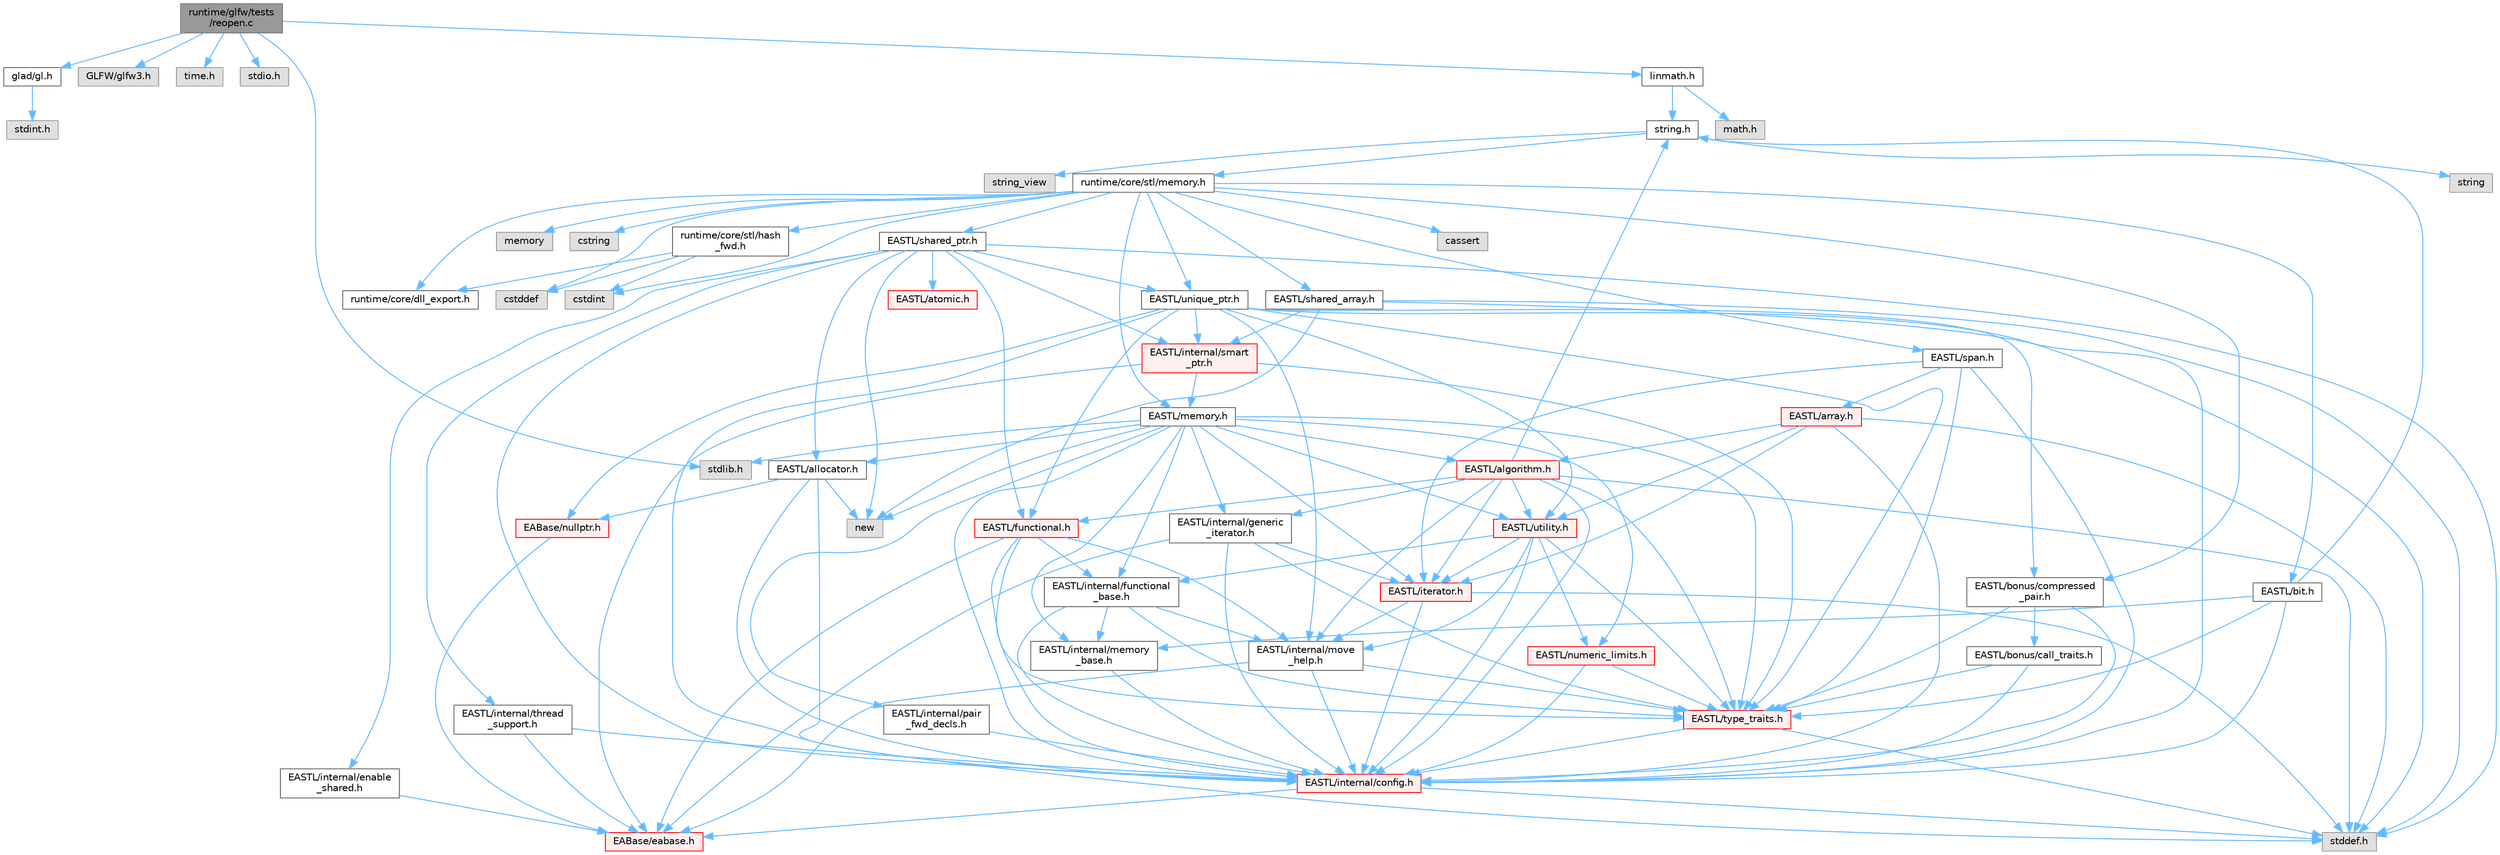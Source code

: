 digraph "runtime/glfw/tests/reopen.c"
{
 // LATEX_PDF_SIZE
  bgcolor="transparent";
  edge [fontname=Helvetica,fontsize=10,labelfontname=Helvetica,labelfontsize=10];
  node [fontname=Helvetica,fontsize=10,shape=box,height=0.2,width=0.4];
  Node1 [id="Node000001",label="runtime/glfw/tests\l/reopen.c",height=0.2,width=0.4,color="gray40", fillcolor="grey60", style="filled", fontcolor="black",tooltip=" "];
  Node1 -> Node2 [id="edge1_Node000001_Node000002",color="steelblue1",style="solid",tooltip=" "];
  Node2 [id="Node000002",label="glad/gl.h",height=0.2,width=0.4,color="grey40", fillcolor="white", style="filled",URL="$gl_8h.html",tooltip=" "];
  Node2 -> Node3 [id="edge2_Node000002_Node000003",color="steelblue1",style="solid",tooltip=" "];
  Node3 [id="Node000003",label="stdint.h",height=0.2,width=0.4,color="grey60", fillcolor="#E0E0E0", style="filled",tooltip=" "];
  Node1 -> Node4 [id="edge3_Node000001_Node000004",color="steelblue1",style="solid",tooltip=" "];
  Node4 [id="Node000004",label="GLFW/glfw3.h",height=0.2,width=0.4,color="grey60", fillcolor="#E0E0E0", style="filled",tooltip=" "];
  Node1 -> Node5 [id="edge4_Node000001_Node000005",color="steelblue1",style="solid",tooltip=" "];
  Node5 [id="Node000005",label="time.h",height=0.2,width=0.4,color="grey60", fillcolor="#E0E0E0", style="filled",tooltip=" "];
  Node1 -> Node6 [id="edge5_Node000001_Node000006",color="steelblue1",style="solid",tooltip=" "];
  Node6 [id="Node000006",label="stdio.h",height=0.2,width=0.4,color="grey60", fillcolor="#E0E0E0", style="filled",tooltip=" "];
  Node1 -> Node7 [id="edge6_Node000001_Node000007",color="steelblue1",style="solid",tooltip=" "];
  Node7 [id="Node000007",label="stdlib.h",height=0.2,width=0.4,color="grey60", fillcolor="#E0E0E0", style="filled",tooltip=" "];
  Node1 -> Node8 [id="edge7_Node000001_Node000008",color="steelblue1",style="solid",tooltip=" "];
  Node8 [id="Node000008",label="linmath.h",height=0.2,width=0.4,color="grey40", fillcolor="white", style="filled",URL="$linmath_8h.html",tooltip=" "];
  Node8 -> Node9 [id="edge8_Node000008_Node000009",color="steelblue1",style="solid",tooltip=" "];
  Node9 [id="Node000009",label="string.h",height=0.2,width=0.4,color="grey40", fillcolor="white", style="filled",URL="$string_8h.html",tooltip=" "];
  Node9 -> Node10 [id="edge9_Node000009_Node000010",color="steelblue1",style="solid",tooltip=" "];
  Node10 [id="Node000010",label="string",height=0.2,width=0.4,color="grey60", fillcolor="#E0E0E0", style="filled",tooltip=" "];
  Node9 -> Node11 [id="edge10_Node000009_Node000011",color="steelblue1",style="solid",tooltip=" "];
  Node11 [id="Node000011",label="string_view",height=0.2,width=0.4,color="grey60", fillcolor="#E0E0E0", style="filled",tooltip=" "];
  Node9 -> Node12 [id="edge11_Node000009_Node000012",color="steelblue1",style="solid",tooltip=" "];
  Node12 [id="Node000012",label="runtime/core/stl/memory.h",height=0.2,width=0.4,color="grey40", fillcolor="white", style="filled",URL="$core_2stl_2memory_8h.html",tooltip=" "];
  Node12 -> Node13 [id="edge12_Node000012_Node000013",color="steelblue1",style="solid",tooltip=" "];
  Node13 [id="Node000013",label="cstddef",height=0.2,width=0.4,color="grey60", fillcolor="#E0E0E0", style="filled",tooltip=" "];
  Node12 -> Node14 [id="edge13_Node000012_Node000014",color="steelblue1",style="solid",tooltip=" "];
  Node14 [id="Node000014",label="cstdint",height=0.2,width=0.4,color="grey60", fillcolor="#E0E0E0", style="filled",tooltip=" "];
  Node12 -> Node15 [id="edge14_Node000012_Node000015",color="steelblue1",style="solid",tooltip=" "];
  Node15 [id="Node000015",label="cassert",height=0.2,width=0.4,color="grey60", fillcolor="#E0E0E0", style="filled",tooltip=" "];
  Node12 -> Node16 [id="edge15_Node000012_Node000016",color="steelblue1",style="solid",tooltip=" "];
  Node16 [id="Node000016",label="memory",height=0.2,width=0.4,color="grey60", fillcolor="#E0E0E0", style="filled",tooltip=" "];
  Node12 -> Node17 [id="edge16_Node000012_Node000017",color="steelblue1",style="solid",tooltip=" "];
  Node17 [id="Node000017",label="cstring",height=0.2,width=0.4,color="grey60", fillcolor="#E0E0E0", style="filled",tooltip=" "];
  Node12 -> Node18 [id="edge17_Node000012_Node000018",color="steelblue1",style="solid",tooltip=" "];
  Node18 [id="Node000018",label="EASTL/bit.h",height=0.2,width=0.4,color="grey40", fillcolor="white", style="filled",URL="$bit_8h.html",tooltip=" "];
  Node18 -> Node19 [id="edge18_Node000018_Node000019",color="steelblue1",style="solid",tooltip=" "];
  Node19 [id="Node000019",label="EASTL/internal/config.h",height=0.2,width=0.4,color="red", fillcolor="#FFF0F0", style="filled",URL="$config_8h.html",tooltip=" "];
  Node19 -> Node20 [id="edge19_Node000019_Node000020",color="steelblue1",style="solid",tooltip=" "];
  Node20 [id="Node000020",label="EABase/eabase.h",height=0.2,width=0.4,color="red", fillcolor="#FFF0F0", style="filled",URL="$eabase_8h.html",tooltip=" "];
  Node19 -> Node27 [id="edge20_Node000019_Node000027",color="steelblue1",style="solid",tooltip=" "];
  Node27 [id="Node000027",label="stddef.h",height=0.2,width=0.4,color="grey60", fillcolor="#E0E0E0", style="filled",tooltip=" "];
  Node18 -> Node28 [id="edge21_Node000018_Node000028",color="steelblue1",style="solid",tooltip=" "];
  Node28 [id="Node000028",label="EASTL/internal/memory\l_base.h",height=0.2,width=0.4,color="grey40", fillcolor="white", style="filled",URL="$memory__base_8h.html",tooltip=" "];
  Node28 -> Node19 [id="edge22_Node000028_Node000019",color="steelblue1",style="solid",tooltip=" "];
  Node18 -> Node29 [id="edge23_Node000018_Node000029",color="steelblue1",style="solid",tooltip=" "];
  Node29 [id="Node000029",label="EASTL/type_traits.h",height=0.2,width=0.4,color="red", fillcolor="#FFF0F0", style="filled",URL="$_e_a_s_t_l_2include_2_e_a_s_t_l_2type__traits_8h.html",tooltip=" "];
  Node29 -> Node19 [id="edge24_Node000029_Node000019",color="steelblue1",style="solid",tooltip=" "];
  Node29 -> Node27 [id="edge25_Node000029_Node000027",color="steelblue1",style="solid",tooltip=" "];
  Node18 -> Node9 [id="edge26_Node000018_Node000009",color="steelblue1",style="solid",tooltip=" "];
  Node12 -> Node39 [id="edge27_Node000012_Node000039",color="steelblue1",style="solid",tooltip=" "];
  Node39 [id="Node000039",label="EASTL/memory.h",height=0.2,width=0.4,color="grey40", fillcolor="white", style="filled",URL="$_e_a_s_t_l_2include_2_e_a_s_t_l_2memory_8h.html",tooltip=" "];
  Node39 -> Node19 [id="edge28_Node000039_Node000019",color="steelblue1",style="solid",tooltip=" "];
  Node39 -> Node28 [id="edge29_Node000039_Node000028",color="steelblue1",style="solid",tooltip=" "];
  Node39 -> Node40 [id="edge30_Node000039_Node000040",color="steelblue1",style="solid",tooltip=" "];
  Node40 [id="Node000040",label="EASTL/internal/generic\l_iterator.h",height=0.2,width=0.4,color="grey40", fillcolor="white", style="filled",URL="$generic__iterator_8h.html",tooltip=" "];
  Node40 -> Node20 [id="edge31_Node000040_Node000020",color="steelblue1",style="solid",tooltip=" "];
  Node40 -> Node19 [id="edge32_Node000040_Node000019",color="steelblue1",style="solid",tooltip=" "];
  Node40 -> Node41 [id="edge33_Node000040_Node000041",color="steelblue1",style="solid",tooltip=" "];
  Node41 [id="Node000041",label="EASTL/iterator.h",height=0.2,width=0.4,color="red", fillcolor="#FFF0F0", style="filled",URL="$_e_a_s_t_l_2include_2_e_a_s_t_l_2iterator_8h.html",tooltip=" "];
  Node41 -> Node19 [id="edge34_Node000041_Node000019",color="steelblue1",style="solid",tooltip=" "];
  Node41 -> Node42 [id="edge35_Node000041_Node000042",color="steelblue1",style="solid",tooltip=" "];
  Node42 [id="Node000042",label="EASTL/internal/move\l_help.h",height=0.2,width=0.4,color="grey40", fillcolor="white", style="filled",URL="$move__help_8h.html",tooltip=" "];
  Node42 -> Node20 [id="edge36_Node000042_Node000020",color="steelblue1",style="solid",tooltip=" "];
  Node42 -> Node19 [id="edge37_Node000042_Node000019",color="steelblue1",style="solid",tooltip=" "];
  Node42 -> Node29 [id="edge38_Node000042_Node000029",color="steelblue1",style="solid",tooltip=" "];
  Node41 -> Node27 [id="edge39_Node000041_Node000027",color="steelblue1",style="solid",tooltip=" "];
  Node40 -> Node29 [id="edge40_Node000040_Node000029",color="steelblue1",style="solid",tooltip=" "];
  Node39 -> Node44 [id="edge41_Node000039_Node000044",color="steelblue1",style="solid",tooltip=" "];
  Node44 [id="Node000044",label="EASTL/internal/pair\l_fwd_decls.h",height=0.2,width=0.4,color="grey40", fillcolor="white", style="filled",URL="$pair__fwd__decls_8h.html",tooltip=" "];
  Node44 -> Node19 [id="edge42_Node000044_Node000019",color="steelblue1",style="solid",tooltip=" "];
  Node39 -> Node45 [id="edge43_Node000039_Node000045",color="steelblue1",style="solid",tooltip=" "];
  Node45 [id="Node000045",label="EASTL/internal/functional\l_base.h",height=0.2,width=0.4,color="grey40", fillcolor="white", style="filled",URL="$functional__base_8h.html",tooltip=" "];
  Node45 -> Node19 [id="edge44_Node000045_Node000019",color="steelblue1",style="solid",tooltip=" "];
  Node45 -> Node28 [id="edge45_Node000045_Node000028",color="steelblue1",style="solid",tooltip=" "];
  Node45 -> Node42 [id="edge46_Node000045_Node000042",color="steelblue1",style="solid",tooltip=" "];
  Node45 -> Node29 [id="edge47_Node000045_Node000029",color="steelblue1",style="solid",tooltip=" "];
  Node39 -> Node46 [id="edge48_Node000039_Node000046",color="steelblue1",style="solid",tooltip=" "];
  Node46 [id="Node000046",label="EASTL/algorithm.h",height=0.2,width=0.4,color="red", fillcolor="#FFF0F0", style="filled",URL="$_e_a_s_t_l_2include_2_e_a_s_t_l_2algorithm_8h.html",tooltip=" "];
  Node46 -> Node19 [id="edge49_Node000046_Node000019",color="steelblue1",style="solid",tooltip=" "];
  Node46 -> Node29 [id="edge50_Node000046_Node000029",color="steelblue1",style="solid",tooltip=" "];
  Node46 -> Node42 [id="edge51_Node000046_Node000042",color="steelblue1",style="solid",tooltip=" "];
  Node46 -> Node41 [id="edge52_Node000046_Node000041",color="steelblue1",style="solid",tooltip=" "];
  Node46 -> Node49 [id="edge53_Node000046_Node000049",color="steelblue1",style="solid",tooltip=" "];
  Node49 [id="Node000049",label="EASTL/functional.h",height=0.2,width=0.4,color="red", fillcolor="#FFF0F0", style="filled",URL="$_e_a_s_t_l_2include_2_e_a_s_t_l_2functional_8h.html",tooltip=" "];
  Node49 -> Node20 [id="edge54_Node000049_Node000020",color="steelblue1",style="solid",tooltip=" "];
  Node49 -> Node19 [id="edge55_Node000049_Node000019",color="steelblue1",style="solid",tooltip=" "];
  Node49 -> Node42 [id="edge56_Node000049_Node000042",color="steelblue1",style="solid",tooltip=" "];
  Node49 -> Node29 [id="edge57_Node000049_Node000029",color="steelblue1",style="solid",tooltip=" "];
  Node49 -> Node45 [id="edge58_Node000049_Node000045",color="steelblue1",style="solid",tooltip=" "];
  Node46 -> Node56 [id="edge59_Node000046_Node000056",color="steelblue1",style="solid",tooltip=" "];
  Node56 [id="Node000056",label="EASTL/utility.h",height=0.2,width=0.4,color="red", fillcolor="#FFF0F0", style="filled",URL="$_e_a_s_t_l_2include_2_e_a_s_t_l_2utility_8h.html",tooltip=" "];
  Node56 -> Node19 [id="edge60_Node000056_Node000019",color="steelblue1",style="solid",tooltip=" "];
  Node56 -> Node29 [id="edge61_Node000056_Node000029",color="steelblue1",style="solid",tooltip=" "];
  Node56 -> Node41 [id="edge62_Node000056_Node000041",color="steelblue1",style="solid",tooltip=" "];
  Node56 -> Node57 [id="edge63_Node000056_Node000057",color="steelblue1",style="solid",tooltip=" "];
  Node57 [id="Node000057",label="EASTL/numeric_limits.h",height=0.2,width=0.4,color="red", fillcolor="#FFF0F0", style="filled",URL="$numeric__limits_8h.html",tooltip=" "];
  Node57 -> Node19 [id="edge64_Node000057_Node000019",color="steelblue1",style="solid",tooltip=" "];
  Node57 -> Node29 [id="edge65_Node000057_Node000029",color="steelblue1",style="solid",tooltip=" "];
  Node56 -> Node45 [id="edge66_Node000056_Node000045",color="steelblue1",style="solid",tooltip=" "];
  Node56 -> Node42 [id="edge67_Node000056_Node000042",color="steelblue1",style="solid",tooltip=" "];
  Node46 -> Node40 [id="edge68_Node000046_Node000040",color="steelblue1",style="solid",tooltip=" "];
  Node46 -> Node27 [id="edge69_Node000046_Node000027",color="steelblue1",style="solid",tooltip=" "];
  Node46 -> Node9 [id="edge70_Node000046_Node000009",color="steelblue1",style="solid",tooltip=" "];
  Node39 -> Node29 [id="edge71_Node000039_Node000029",color="steelblue1",style="solid",tooltip=" "];
  Node39 -> Node53 [id="edge72_Node000039_Node000053",color="steelblue1",style="solid",tooltip=" "];
  Node53 [id="Node000053",label="EASTL/allocator.h",height=0.2,width=0.4,color="grey40", fillcolor="white", style="filled",URL="$allocator_8h.html",tooltip=" "];
  Node53 -> Node19 [id="edge73_Node000053_Node000019",color="steelblue1",style="solid",tooltip=" "];
  Node53 -> Node31 [id="edge74_Node000053_Node000031",color="steelblue1",style="solid",tooltip=" "];
  Node31 [id="Node000031",label="EABase/nullptr.h",height=0.2,width=0.4,color="red", fillcolor="#FFF0F0", style="filled",URL="$nullptr_8h.html",tooltip=" "];
  Node31 -> Node20 [id="edge75_Node000031_Node000020",color="steelblue1",style="solid",tooltip=" "];
  Node53 -> Node27 [id="edge76_Node000053_Node000027",color="steelblue1",style="solid",tooltip=" "];
  Node53 -> Node54 [id="edge77_Node000053_Node000054",color="steelblue1",style="solid",tooltip=" "];
  Node54 [id="Node000054",label="new",height=0.2,width=0.4,color="grey60", fillcolor="#E0E0E0", style="filled",tooltip=" "];
  Node39 -> Node41 [id="edge78_Node000039_Node000041",color="steelblue1",style="solid",tooltip=" "];
  Node39 -> Node56 [id="edge79_Node000039_Node000056",color="steelblue1",style="solid",tooltip=" "];
  Node39 -> Node57 [id="edge80_Node000039_Node000057",color="steelblue1",style="solid",tooltip=" "];
  Node39 -> Node7 [id="edge81_Node000039_Node000007",color="steelblue1",style="solid",tooltip=" "];
  Node39 -> Node54 [id="edge82_Node000039_Node000054",color="steelblue1",style="solid",tooltip=" "];
  Node12 -> Node66 [id="edge83_Node000012_Node000066",color="steelblue1",style="solid",tooltip=" "];
  Node66 [id="Node000066",label="EASTL/shared_array.h",height=0.2,width=0.4,color="grey40", fillcolor="white", style="filled",URL="$shared__array_8h.html",tooltip=" "];
  Node66 -> Node19 [id="edge84_Node000066_Node000019",color="steelblue1",style="solid",tooltip=" "];
  Node66 -> Node67 [id="edge85_Node000066_Node000067",color="steelblue1",style="solid",tooltip=" "];
  Node67 [id="Node000067",label="EASTL/internal/smart\l_ptr.h",height=0.2,width=0.4,color="red", fillcolor="#FFF0F0", style="filled",URL="$smart__ptr_8h.html",tooltip=" "];
  Node67 -> Node20 [id="edge86_Node000067_Node000020",color="steelblue1",style="solid",tooltip=" "];
  Node67 -> Node39 [id="edge87_Node000067_Node000039",color="steelblue1",style="solid",tooltip=" "];
  Node67 -> Node29 [id="edge88_Node000067_Node000029",color="steelblue1",style="solid",tooltip=" "];
  Node66 -> Node54 [id="edge89_Node000066_Node000054",color="steelblue1",style="solid",tooltip=" "];
  Node66 -> Node27 [id="edge90_Node000066_Node000027",color="steelblue1",style="solid",tooltip=" "];
  Node12 -> Node69 [id="edge91_Node000012_Node000069",color="steelblue1",style="solid",tooltip=" "];
  Node69 [id="Node000069",label="EASTL/unique_ptr.h",height=0.2,width=0.4,color="grey40", fillcolor="white", style="filled",URL="$unique__ptr_8h.html",tooltip=" "];
  Node69 -> Node31 [id="edge92_Node000069_Node000031",color="steelblue1",style="solid",tooltip=" "];
  Node69 -> Node70 [id="edge93_Node000069_Node000070",color="steelblue1",style="solid",tooltip=" "];
  Node70 [id="Node000070",label="EASTL/bonus/compressed\l_pair.h",height=0.2,width=0.4,color="grey40", fillcolor="white", style="filled",URL="$compressed__pair_8h.html",tooltip=" "];
  Node70 -> Node19 [id="edge94_Node000070_Node000019",color="steelblue1",style="solid",tooltip=" "];
  Node70 -> Node29 [id="edge95_Node000070_Node000029",color="steelblue1",style="solid",tooltip=" "];
  Node70 -> Node71 [id="edge96_Node000070_Node000071",color="steelblue1",style="solid",tooltip=" "];
  Node71 [id="Node000071",label="EASTL/bonus/call_traits.h",height=0.2,width=0.4,color="grey40", fillcolor="white", style="filled",URL="$call__traits_8h.html",tooltip=" "];
  Node71 -> Node19 [id="edge97_Node000071_Node000019",color="steelblue1",style="solid",tooltip=" "];
  Node71 -> Node29 [id="edge98_Node000071_Node000029",color="steelblue1",style="solid",tooltip=" "];
  Node69 -> Node49 [id="edge99_Node000069_Node000049",color="steelblue1",style="solid",tooltip=" "];
  Node69 -> Node19 [id="edge100_Node000069_Node000019",color="steelblue1",style="solid",tooltip=" "];
  Node69 -> Node42 [id="edge101_Node000069_Node000042",color="steelblue1",style="solid",tooltip=" "];
  Node69 -> Node67 [id="edge102_Node000069_Node000067",color="steelblue1",style="solid",tooltip=" "];
  Node69 -> Node29 [id="edge103_Node000069_Node000029",color="steelblue1",style="solid",tooltip=" "];
  Node69 -> Node56 [id="edge104_Node000069_Node000056",color="steelblue1",style="solid",tooltip=" "];
  Node69 -> Node27 [id="edge105_Node000069_Node000027",color="steelblue1",style="solid",tooltip=" "];
  Node12 -> Node72 [id="edge106_Node000012_Node000072",color="steelblue1",style="solid",tooltip=" "];
  Node72 [id="Node000072",label="EASTL/shared_ptr.h",height=0.2,width=0.4,color="grey40", fillcolor="white", style="filled",URL="$shared__ptr_8h.html",tooltip=" "];
  Node72 -> Node19 [id="edge107_Node000072_Node000019",color="steelblue1",style="solid",tooltip=" "];
  Node72 -> Node67 [id="edge108_Node000072_Node000067",color="steelblue1",style="solid",tooltip=" "];
  Node72 -> Node73 [id="edge109_Node000072_Node000073",color="steelblue1",style="solid",tooltip=" "];
  Node73 [id="Node000073",label="EASTL/internal/thread\l_support.h",height=0.2,width=0.4,color="grey40", fillcolor="white", style="filled",URL="$thread__support_8h.html",tooltip=" "];
  Node73 -> Node20 [id="edge110_Node000073_Node000020",color="steelblue1",style="solid",tooltip=" "];
  Node73 -> Node19 [id="edge111_Node000073_Node000019",color="steelblue1",style="solid",tooltip=" "];
  Node72 -> Node69 [id="edge112_Node000072_Node000069",color="steelblue1",style="solid",tooltip=" "];
  Node72 -> Node49 [id="edge113_Node000072_Node000049",color="steelblue1",style="solid",tooltip=" "];
  Node72 -> Node53 [id="edge114_Node000072_Node000053",color="steelblue1",style="solid",tooltip=" "];
  Node72 -> Node74 [id="edge115_Node000072_Node000074",color="steelblue1",style="solid",tooltip=" "];
  Node74 [id="Node000074",label="EASTL/atomic.h",height=0.2,width=0.4,color="red", fillcolor="#FFF0F0", style="filled",URL="$_e_a_s_t_l_2include_2_e_a_s_t_l_2atomic_8h.html",tooltip=" "];
  Node72 -> Node54 [id="edge116_Node000072_Node000054",color="steelblue1",style="solid",tooltip=" "];
  Node72 -> Node27 [id="edge117_Node000072_Node000027",color="steelblue1",style="solid",tooltip=" "];
  Node72 -> Node151 [id="edge118_Node000072_Node000151",color="steelblue1",style="solid",tooltip=" "];
  Node151 [id="Node000151",label="EASTL/internal/enable\l_shared.h",height=0.2,width=0.4,color="grey40", fillcolor="white", style="filled",URL="$enable__shared_8h.html",tooltip=" "];
  Node151 -> Node20 [id="edge119_Node000151_Node000020",color="steelblue1",style="solid",tooltip=" "];
  Node12 -> Node152 [id="edge120_Node000012_Node000152",color="steelblue1",style="solid",tooltip=" "];
  Node152 [id="Node000152",label="EASTL/span.h",height=0.2,width=0.4,color="grey40", fillcolor="white", style="filled",URL="$span_8h.html",tooltip=" "];
  Node152 -> Node19 [id="edge121_Node000152_Node000019",color="steelblue1",style="solid",tooltip=" "];
  Node152 -> Node29 [id="edge122_Node000152_Node000029",color="steelblue1",style="solid",tooltip=" "];
  Node152 -> Node41 [id="edge123_Node000152_Node000041",color="steelblue1",style="solid",tooltip=" "];
  Node152 -> Node153 [id="edge124_Node000152_Node000153",color="steelblue1",style="solid",tooltip=" "];
  Node153 [id="Node000153",label="EASTL/array.h",height=0.2,width=0.4,color="red", fillcolor="#FFF0F0", style="filled",URL="$array_8h.html",tooltip=" "];
  Node153 -> Node19 [id="edge125_Node000153_Node000019",color="steelblue1",style="solid",tooltip=" "];
  Node153 -> Node41 [id="edge126_Node000153_Node000041",color="steelblue1",style="solid",tooltip=" "];
  Node153 -> Node46 [id="edge127_Node000153_Node000046",color="steelblue1",style="solid",tooltip=" "];
  Node153 -> Node56 [id="edge128_Node000153_Node000056",color="steelblue1",style="solid",tooltip=" "];
  Node153 -> Node27 [id="edge129_Node000153_Node000027",color="steelblue1",style="solid",tooltip=" "];
  Node12 -> Node70 [id="edge130_Node000012_Node000070",color="steelblue1",style="solid",tooltip=" "];
  Node12 -> Node155 [id="edge131_Node000012_Node000155",color="steelblue1",style="solid",tooltip=" "];
  Node155 [id="Node000155",label="runtime/core/dll_export.h",height=0.2,width=0.4,color="grey40", fillcolor="white", style="filled",URL="$dll__export_8h.html",tooltip=" "];
  Node12 -> Node156 [id="edge132_Node000012_Node000156",color="steelblue1",style="solid",tooltip=" "];
  Node156 [id="Node000156",label="runtime/core/stl/hash\l_fwd.h",height=0.2,width=0.4,color="grey40", fillcolor="white", style="filled",URL="$hash__fwd_8h.html",tooltip=" "];
  Node156 -> Node13 [id="edge133_Node000156_Node000013",color="steelblue1",style="solid",tooltip=" "];
  Node156 -> Node14 [id="edge134_Node000156_Node000014",color="steelblue1",style="solid",tooltip=" "];
  Node156 -> Node155 [id="edge135_Node000156_Node000155",color="steelblue1",style="solid",tooltip=" "];
  Node8 -> Node157 [id="edge136_Node000008_Node000157",color="steelblue1",style="solid",tooltip=" "];
  Node157 [id="Node000157",label="math.h",height=0.2,width=0.4,color="grey60", fillcolor="#E0E0E0", style="filled",tooltip=" "];
}
